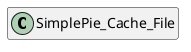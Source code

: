 @startuml
set namespaceSeparator \\
hide members
hide << alias >> circle

class SimplePie_Cache_File
@enduml

